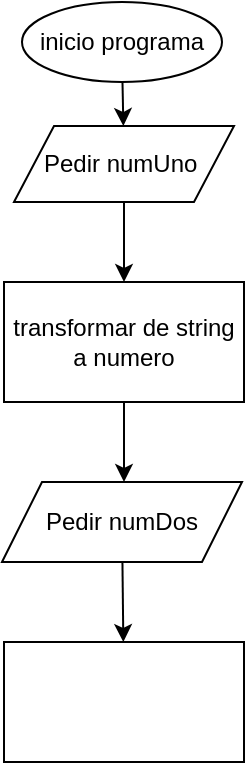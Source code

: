 <mxfile>
    <diagram id="SBfr49Ii6EDZQlx2zyX-" name="Página-1">
        <mxGraphModel dx="422" dy="388" grid="1" gridSize="10" guides="1" tooltips="1" connect="1" arrows="1" fold="1" page="1" pageScale="1" pageWidth="827" pageHeight="1169" math="0" shadow="0">
            <root>
                <mxCell id="0"/>
                <mxCell id="1" parent="0"/>
                <mxCell id="6" value="" style="edgeStyle=none;html=1;" edge="1" parent="1" source="2" target="3">
                    <mxGeometry relative="1" as="geometry"/>
                </mxCell>
                <mxCell id="2" value="inicio programa" style="ellipse;whiteSpace=wrap;html=1;" vertex="1" parent="1">
                    <mxGeometry x="130" y="10" width="100" height="40" as="geometry"/>
                </mxCell>
                <mxCell id="9" value="" style="edgeStyle=none;html=1;" edge="1" parent="1" source="3" target="8">
                    <mxGeometry relative="1" as="geometry"/>
                </mxCell>
                <mxCell id="3" value="Pedir numUno&amp;nbsp;" style="shape=parallelogram;perimeter=parallelogramPerimeter;whiteSpace=wrap;html=1;fixedSize=1;" vertex="1" parent="1">
                    <mxGeometry x="126" y="72" width="110" height="38" as="geometry"/>
                </mxCell>
                <mxCell id="11" value="" style="edgeStyle=none;html=1;" edge="1" parent="1" source="8">
                    <mxGeometry relative="1" as="geometry">
                        <mxPoint x="181" y="250" as="targetPoint"/>
                    </mxGeometry>
                </mxCell>
                <mxCell id="8" value="transformar de string a numero" style="rounded=0;whiteSpace=wrap;html=1;" vertex="1" parent="1">
                    <mxGeometry x="121" y="150" width="120" height="60" as="geometry"/>
                </mxCell>
                <mxCell id="14" value="" style="edgeStyle=none;html=1;" edge="1" parent="1" source="12" target="13">
                    <mxGeometry relative="1" as="geometry"/>
                </mxCell>
                <mxCell id="12" value="Pedir numDos" style="shape=parallelogram;perimeter=parallelogramPerimeter;whiteSpace=wrap;html=1;fixedSize=1;" vertex="1" parent="1">
                    <mxGeometry x="120" y="250" width="120" height="40" as="geometry"/>
                </mxCell>
                <mxCell id="13" value="" style="whiteSpace=wrap;html=1;" vertex="1" parent="1">
                    <mxGeometry x="121" y="330" width="120" height="60" as="geometry"/>
                </mxCell>
            </root>
        </mxGraphModel>
    </diagram>
</mxfile>